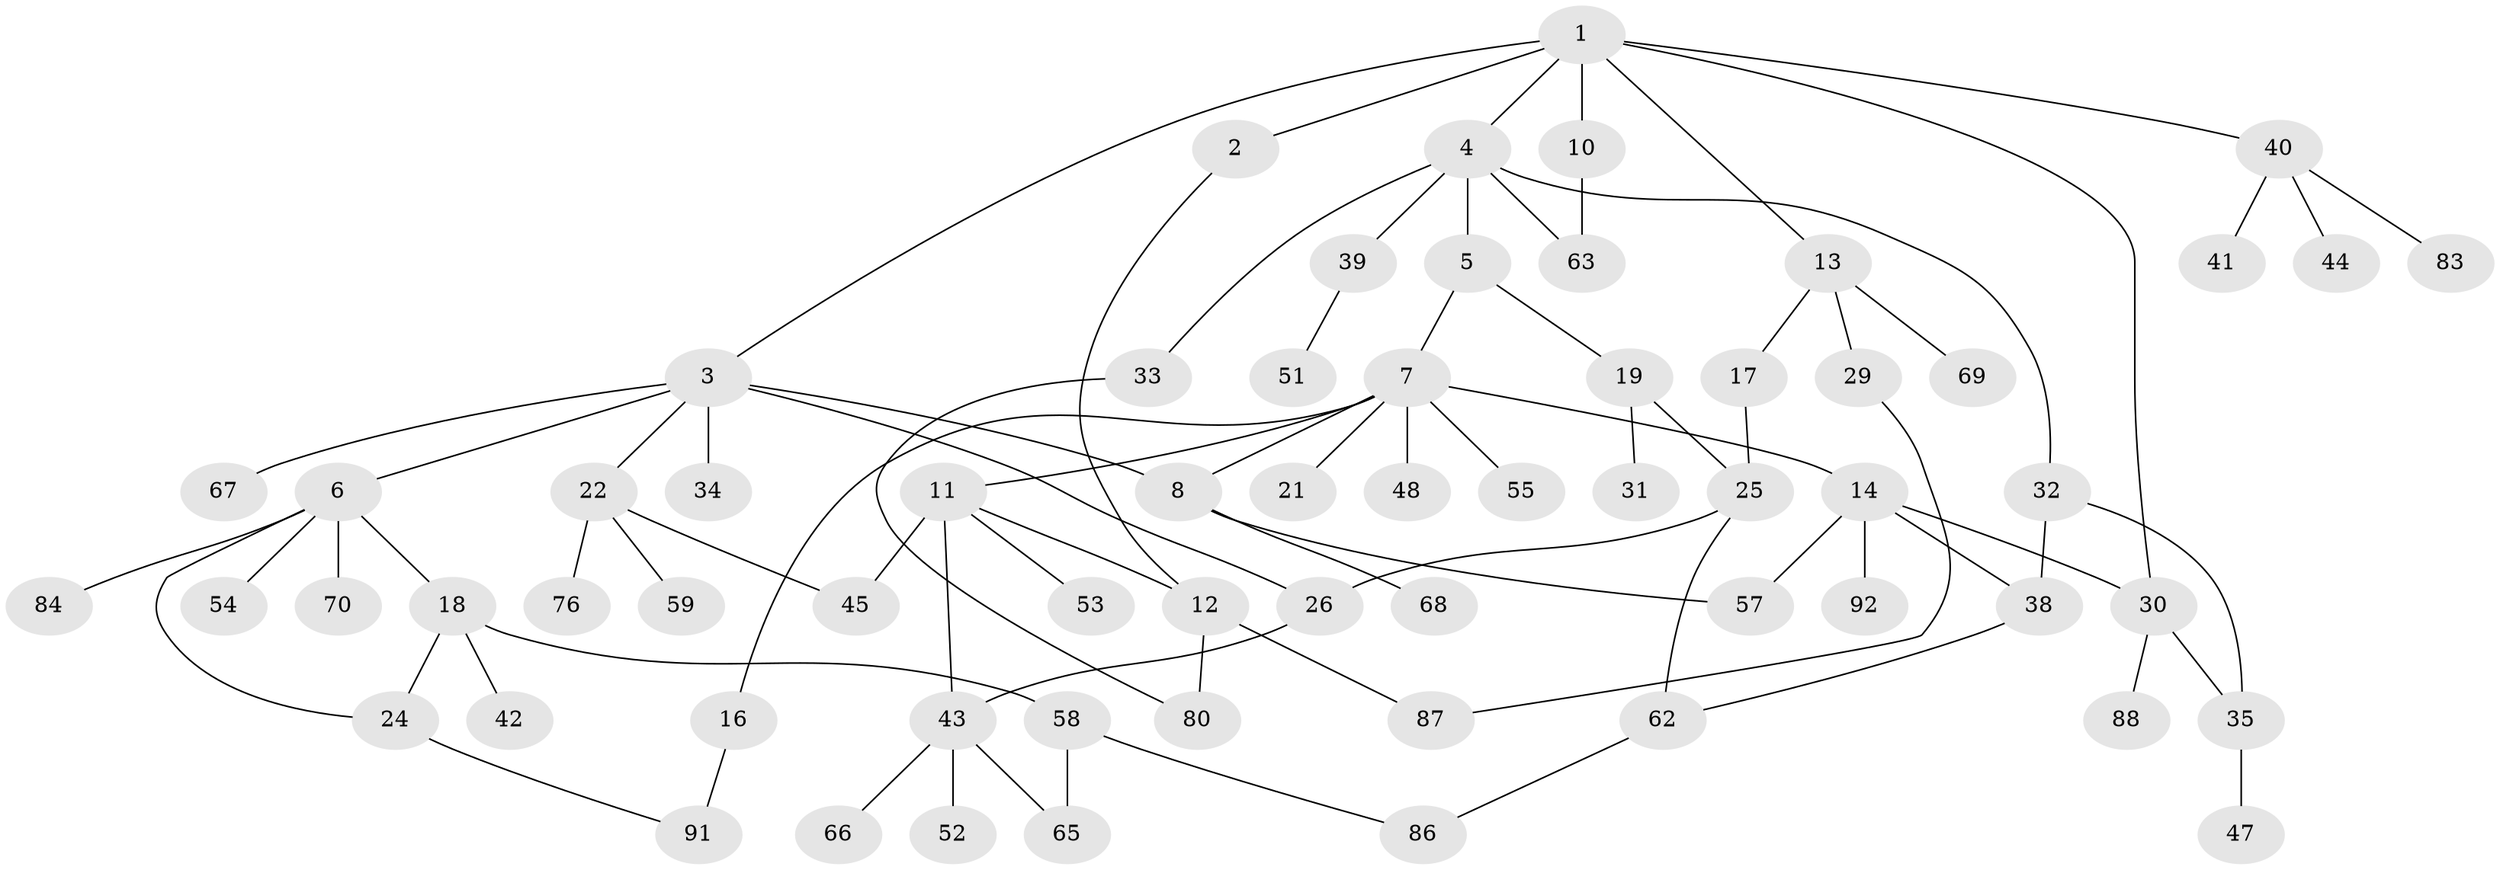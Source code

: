 // original degree distribution, {7: 0.021739130434782608, 3: 0.1956521739130435, 4: 0.08695652173913043, 6: 0.021739130434782608, 8: 0.010869565217391304, 5: 0.03260869565217391, 2: 0.2717391304347826, 1: 0.358695652173913}
// Generated by graph-tools (version 1.1) at 2025/41/03/06/25 10:41:26]
// undirected, 64 vertices, 81 edges
graph export_dot {
graph [start="1"]
  node [color=gray90,style=filled];
  1 [super="+78"];
  2 [super="+74"];
  3 [super="+28"];
  4 [super="+27"];
  5 [super="+73"];
  6 [super="+23"];
  7 [super="+9"];
  8 [super="+15"];
  10 [super="+82"];
  11 [super="+79"];
  12 [super="+75"];
  13 [super="+20"];
  14 [super="+36"];
  16;
  17;
  18 [super="+85"];
  19;
  21;
  22 [super="+49"];
  24 [super="+61"];
  25 [super="+46"];
  26;
  29 [super="+37"];
  30 [super="+72"];
  31;
  32 [super="+60"];
  33;
  34;
  35 [super="+89"];
  38;
  39;
  40 [super="+71"];
  41;
  42;
  43 [super="+50"];
  44;
  45;
  47;
  48 [super="+81"];
  51;
  52;
  53 [super="+56"];
  54;
  55;
  57;
  58 [super="+77"];
  59;
  62 [super="+64"];
  63;
  65;
  66;
  67;
  68;
  69;
  70;
  76;
  80 [super="+90"];
  83;
  84;
  86;
  87;
  88;
  91;
  92;
  1 -- 2;
  1 -- 3;
  1 -- 4;
  1 -- 10;
  1 -- 13;
  1 -- 40;
  1 -- 30;
  2 -- 12;
  3 -- 6;
  3 -- 22;
  3 -- 26;
  3 -- 67;
  3 -- 8;
  3 -- 34;
  4 -- 5;
  4 -- 32;
  4 -- 33;
  4 -- 39;
  4 -- 63;
  5 -- 7;
  5 -- 19;
  6 -- 18;
  6 -- 54;
  6 -- 70;
  6 -- 84;
  6 -- 24;
  7 -- 8;
  7 -- 11;
  7 -- 14;
  7 -- 16;
  7 -- 48;
  7 -- 55;
  7 -- 21;
  8 -- 57;
  8 -- 68;
  10 -- 63;
  11 -- 12;
  11 -- 45;
  11 -- 53;
  11 -- 43;
  12 -- 80;
  12 -- 87;
  13 -- 17;
  13 -- 29;
  13 -- 69;
  14 -- 30;
  14 -- 92;
  14 -- 38;
  14 -- 57;
  16 -- 91;
  17 -- 25;
  18 -- 42;
  18 -- 58;
  18 -- 24;
  19 -- 31;
  19 -- 25;
  22 -- 76;
  22 -- 59;
  22 -- 45;
  24 -- 91;
  25 -- 26;
  25 -- 62;
  26 -- 43;
  29 -- 87;
  30 -- 35;
  30 -- 88;
  32 -- 35;
  32 -- 38;
  33 -- 80;
  35 -- 47;
  38 -- 62;
  39 -- 51;
  40 -- 41;
  40 -- 44;
  40 -- 83;
  43 -- 66;
  43 -- 65;
  43 -- 52;
  58 -- 65;
  58 -- 86;
  62 -- 86;
}
